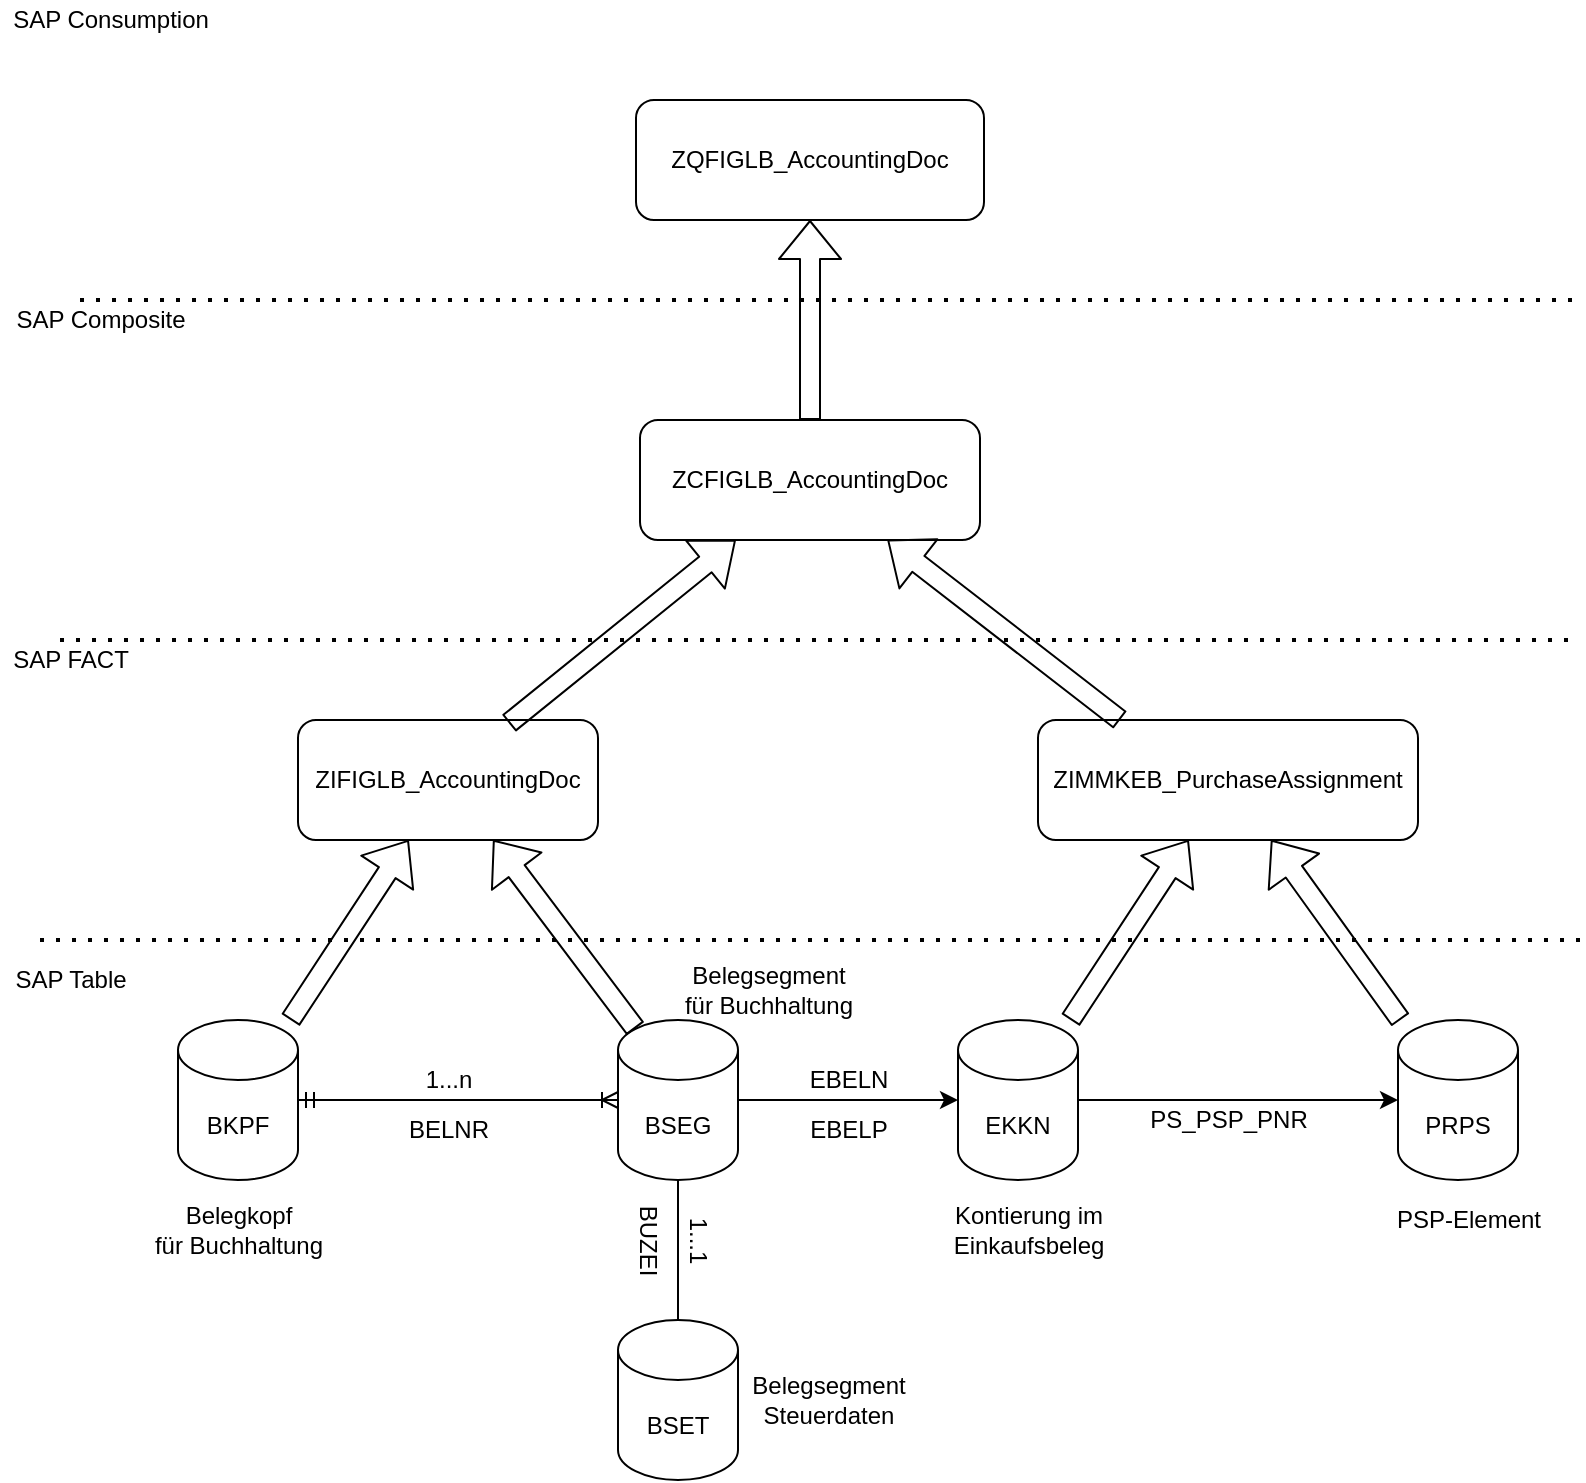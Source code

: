 <mxfile version="14.6.5" type="github">
  <diagram id="bVlrGydBAIIaootNTzmG" name="Page-1">
    <mxGraphModel dx="1038" dy="539" grid="1" gridSize="10" guides="1" tooltips="1" connect="1" arrows="1" fold="1" page="1" pageScale="1" pageWidth="827" pageHeight="1169" math="0" shadow="0">
      <root>
        <mxCell id="0" />
        <mxCell id="1" parent="0" />
        <mxCell id="0x4nhcebt7O5hJBVqaJ_-1" value="" style="endArrow=none;dashed=1;html=1;dashPattern=1 3;strokeWidth=2;" edge="1" parent="1">
          <mxGeometry width="50" height="50" relative="1" as="geometry">
            <mxPoint x="50" y="500" as="sourcePoint" />
            <mxPoint x="820" y="500" as="targetPoint" />
          </mxGeometry>
        </mxCell>
        <mxCell id="0x4nhcebt7O5hJBVqaJ_-2" value="SAP Table" style="text;html=1;resizable=0;autosize=1;align=center;verticalAlign=middle;points=[];fillColor=none;strokeColor=none;rounded=0;" vertex="1" parent="1">
          <mxGeometry x="30" y="510" width="70" height="20" as="geometry" />
        </mxCell>
        <mxCell id="0x4nhcebt7O5hJBVqaJ_-3" value="SAP FACT" style="text;html=1;resizable=0;autosize=1;align=center;verticalAlign=middle;points=[];fillColor=none;strokeColor=none;rounded=0;" vertex="1" parent="1">
          <mxGeometry x="30" y="350" width="70" height="20" as="geometry" />
        </mxCell>
        <mxCell id="0x4nhcebt7O5hJBVqaJ_-4" value="" style="endArrow=none;dashed=1;html=1;dashPattern=1 3;strokeWidth=2;" edge="1" parent="1">
          <mxGeometry width="50" height="50" relative="1" as="geometry">
            <mxPoint x="60" y="350" as="sourcePoint" />
            <mxPoint x="820" y="350" as="targetPoint" />
          </mxGeometry>
        </mxCell>
        <mxCell id="0x4nhcebt7O5hJBVqaJ_-5" value="SAP Composite" style="text;html=1;resizable=0;autosize=1;align=center;verticalAlign=middle;points=[];fillColor=none;strokeColor=none;rounded=0;" vertex="1" parent="1">
          <mxGeometry x="30" y="180" width="100" height="20" as="geometry" />
        </mxCell>
        <mxCell id="0x4nhcebt7O5hJBVqaJ_-6" value="" style="endArrow=none;dashed=1;html=1;dashPattern=1 3;strokeWidth=2;" edge="1" parent="1">
          <mxGeometry width="50" height="50" relative="1" as="geometry">
            <mxPoint x="70" y="180" as="sourcePoint" />
            <mxPoint x="820" y="180" as="targetPoint" />
          </mxGeometry>
        </mxCell>
        <mxCell id="0x4nhcebt7O5hJBVqaJ_-7" value="BKPF" style="shape=cylinder3;whiteSpace=wrap;html=1;boundedLbl=1;backgroundOutline=1;size=15;" vertex="1" parent="1">
          <mxGeometry x="119" y="540" width="60" height="80" as="geometry" />
        </mxCell>
        <mxCell id="0x4nhcebt7O5hJBVqaJ_-8" value="BSEG" style="shape=cylinder3;whiteSpace=wrap;html=1;boundedLbl=1;backgroundOutline=1;size=15;" vertex="1" parent="1">
          <mxGeometry x="339" y="540" width="60" height="80" as="geometry" />
        </mxCell>
        <mxCell id="0x4nhcebt7O5hJBVqaJ_-9" value="ZIFIGLB_AccountingDoc" style="rounded=1;whiteSpace=wrap;html=1;" vertex="1" parent="1">
          <mxGeometry x="179" y="390" width="150" height="60" as="geometry" />
        </mxCell>
        <mxCell id="0x4nhcebt7O5hJBVqaJ_-10" value="" style="shape=flexArrow;endArrow=classic;html=1;" edge="1" parent="1" source="0x4nhcebt7O5hJBVqaJ_-7" target="0x4nhcebt7O5hJBVqaJ_-9">
          <mxGeometry width="50" height="50" relative="1" as="geometry">
            <mxPoint x="330" y="550" as="sourcePoint" />
            <mxPoint x="380" y="500" as="targetPoint" />
          </mxGeometry>
        </mxCell>
        <mxCell id="0x4nhcebt7O5hJBVqaJ_-11" value="" style="shape=flexArrow;endArrow=classic;html=1;exitX=0.145;exitY=0;exitDx=0;exitDy=4.35;exitPerimeter=0;" edge="1" parent="1" source="0x4nhcebt7O5hJBVqaJ_-8" target="0x4nhcebt7O5hJBVqaJ_-9">
          <mxGeometry width="50" height="50" relative="1" as="geometry">
            <mxPoint x="420" y="510" as="sourcePoint" />
            <mxPoint x="470" y="460" as="targetPoint" />
          </mxGeometry>
        </mxCell>
        <mxCell id="0x4nhcebt7O5hJBVqaJ_-12" value="" style="edgeStyle=entityRelationEdgeStyle;fontSize=12;html=1;endArrow=ERoneToMany;startArrow=ERmandOne;" edge="1" parent="1" source="0x4nhcebt7O5hJBVqaJ_-7" target="0x4nhcebt7O5hJBVqaJ_-8">
          <mxGeometry width="100" height="100" relative="1" as="geometry">
            <mxPoint x="280" y="760" as="sourcePoint" />
            <mxPoint x="380" y="660" as="targetPoint" />
          </mxGeometry>
        </mxCell>
        <mxCell id="0x4nhcebt7O5hJBVqaJ_-13" value="EKKN" style="shape=cylinder3;whiteSpace=wrap;html=1;boundedLbl=1;backgroundOutline=1;size=15;" vertex="1" parent="1">
          <mxGeometry x="509" y="540" width="60" height="80" as="geometry" />
        </mxCell>
        <mxCell id="0x4nhcebt7O5hJBVqaJ_-14" value="ZIMMKEB_PurchaseAssignment" style="rounded=1;whiteSpace=wrap;html=1;" vertex="1" parent="1">
          <mxGeometry x="549" y="390" width="190" height="60" as="geometry" />
        </mxCell>
        <mxCell id="0x4nhcebt7O5hJBVqaJ_-15" value="" style="shape=flexArrow;endArrow=classic;html=1;" edge="1" parent="1" source="0x4nhcebt7O5hJBVqaJ_-13" target="0x4nhcebt7O5hJBVqaJ_-14">
          <mxGeometry width="50" height="50" relative="1" as="geometry">
            <mxPoint x="630" y="500" as="sourcePoint" />
            <mxPoint x="680" y="450" as="targetPoint" />
          </mxGeometry>
        </mxCell>
        <mxCell id="0x4nhcebt7O5hJBVqaJ_-16" value="PRPS" style="shape=cylinder3;whiteSpace=wrap;html=1;boundedLbl=1;backgroundOutline=1;size=15;" vertex="1" parent="1">
          <mxGeometry x="729" y="540" width="60" height="80" as="geometry" />
        </mxCell>
        <mxCell id="0x4nhcebt7O5hJBVqaJ_-17" value="" style="shape=flexArrow;endArrow=classic;html=1;" edge="1" parent="1" source="0x4nhcebt7O5hJBVqaJ_-16" target="0x4nhcebt7O5hJBVqaJ_-14">
          <mxGeometry width="50" height="50" relative="1" as="geometry">
            <mxPoint x="679" y="540" as="sourcePoint" />
            <mxPoint x="729" y="490" as="targetPoint" />
          </mxGeometry>
        </mxCell>
        <mxCell id="0x4nhcebt7O5hJBVqaJ_-18" value="ZCFIGLB_AccountingDoc" style="rounded=1;whiteSpace=wrap;html=1;" vertex="1" parent="1">
          <mxGeometry x="350" y="240" width="170" height="60" as="geometry" />
        </mxCell>
        <mxCell id="0x4nhcebt7O5hJBVqaJ_-19" value="" style="shape=flexArrow;endArrow=classic;html=1;exitX=0.703;exitY=0.027;exitDx=0;exitDy=0;exitPerimeter=0;" edge="1" parent="1" source="0x4nhcebt7O5hJBVqaJ_-9" target="0x4nhcebt7O5hJBVqaJ_-18">
          <mxGeometry width="50" height="50" relative="1" as="geometry">
            <mxPoint x="270" y="370" as="sourcePoint" />
            <mxPoint x="354.5" y="300" as="targetPoint" />
          </mxGeometry>
        </mxCell>
        <mxCell id="0x4nhcebt7O5hJBVqaJ_-20" value="" style="shape=flexArrow;endArrow=classic;html=1;exitX=0.216;exitY=0;exitDx=0;exitDy=0;exitPerimeter=0;" edge="1" parent="1" source="0x4nhcebt7O5hJBVqaJ_-14" target="0x4nhcebt7O5hJBVqaJ_-18">
          <mxGeometry width="50" height="50" relative="1" as="geometry">
            <mxPoint x="609" y="360" as="sourcePoint" />
            <mxPoint x="659" y="310" as="targetPoint" />
          </mxGeometry>
        </mxCell>
        <mxCell id="0x4nhcebt7O5hJBVqaJ_-21" value="ZQFIGLB_AccountingDoc" style="rounded=1;whiteSpace=wrap;html=1;" vertex="1" parent="1">
          <mxGeometry x="348" y="80" width="174" height="60" as="geometry" />
        </mxCell>
        <mxCell id="0x4nhcebt7O5hJBVqaJ_-22" value="" style="shape=flexArrow;endArrow=classic;html=1;" edge="1" parent="1" source="0x4nhcebt7O5hJBVqaJ_-18" target="0x4nhcebt7O5hJBVqaJ_-21">
          <mxGeometry width="50" height="50" relative="1" as="geometry">
            <mxPoint x="570" y="200" as="sourcePoint" />
            <mxPoint x="620" y="150" as="targetPoint" />
          </mxGeometry>
        </mxCell>
        <mxCell id="0x4nhcebt7O5hJBVqaJ_-23" value="" style="endArrow=classic;html=1;entryX=0;entryY=0.5;entryDx=0;entryDy=0;entryPerimeter=0;" edge="1" parent="1" target="0x4nhcebt7O5hJBVqaJ_-13">
          <mxGeometry width="50" height="50" relative="1" as="geometry">
            <mxPoint x="399" y="580" as="sourcePoint" />
            <mxPoint x="500" y="580" as="targetPoint" />
            <Array as="points">
              <mxPoint x="470" y="580" />
            </Array>
          </mxGeometry>
        </mxCell>
        <mxCell id="0x4nhcebt7O5hJBVqaJ_-24" value="EBELN" style="text;html=1;align=center;verticalAlign=middle;resizable=0;points=[];autosize=1;strokeColor=none;" vertex="1" parent="1">
          <mxGeometry x="429" y="560" width="50" height="20" as="geometry" />
        </mxCell>
        <mxCell id="0x4nhcebt7O5hJBVqaJ_-25" value="EBELP" style="text;html=1;align=center;verticalAlign=middle;resizable=0;points=[];autosize=1;strokeColor=none;" vertex="1" parent="1">
          <mxGeometry x="429" y="585" width="50" height="20" as="geometry" />
        </mxCell>
        <mxCell id="0x4nhcebt7O5hJBVqaJ_-26" value="" style="endArrow=classic;html=1;" edge="1" parent="1">
          <mxGeometry width="50" height="50" relative="1" as="geometry">
            <mxPoint x="569" y="580" as="sourcePoint" />
            <mxPoint x="729" y="580" as="targetPoint" />
          </mxGeometry>
        </mxCell>
        <mxCell id="0x4nhcebt7O5hJBVqaJ_-27" value="PS_PSP_PNR" style="text;html=1;align=center;verticalAlign=middle;resizable=0;points=[];autosize=1;strokeColor=none;" vertex="1" parent="1">
          <mxGeometry x="599" y="580" width="90" height="20" as="geometry" />
        </mxCell>
        <mxCell id="0x4nhcebt7O5hJBVqaJ_-28" value="Belegsegment&lt;br&gt;für Buchhaltung" style="text;html=1;align=center;verticalAlign=middle;resizable=0;points=[];autosize=1;strokeColor=none;" vertex="1" parent="1">
          <mxGeometry x="364" y="510" width="100" height="30" as="geometry" />
        </mxCell>
        <mxCell id="0x4nhcebt7O5hJBVqaJ_-29" value="Belegkopf&lt;br&gt;für Buchhaltung" style="text;html=1;align=center;verticalAlign=middle;resizable=0;points=[];autosize=1;strokeColor=none;" vertex="1" parent="1">
          <mxGeometry x="99" y="630" width="100" height="30" as="geometry" />
        </mxCell>
        <mxCell id="0x4nhcebt7O5hJBVqaJ_-30" value="Kontierung im&lt;br&gt;Einkaufsbeleg" style="text;html=1;align=center;verticalAlign=middle;resizable=0;points=[];autosize=1;strokeColor=none;" vertex="1" parent="1">
          <mxGeometry x="499" y="630" width="90" height="30" as="geometry" />
        </mxCell>
        <mxCell id="0x4nhcebt7O5hJBVqaJ_-31" value="PSP-Element" style="text;html=1;align=center;verticalAlign=middle;resizable=0;points=[];autosize=1;strokeColor=none;" vertex="1" parent="1">
          <mxGeometry x="719" y="630" width="90" height="20" as="geometry" />
        </mxCell>
        <mxCell id="0x4nhcebt7O5hJBVqaJ_-32" value="BELNR" style="text;html=1;align=center;verticalAlign=middle;resizable=0;points=[];autosize=1;strokeColor=none;" vertex="1" parent="1">
          <mxGeometry x="224" y="585" width="60" height="20" as="geometry" />
        </mxCell>
        <mxCell id="0x4nhcebt7O5hJBVqaJ_-33" value="1...n" style="text;html=1;align=center;verticalAlign=middle;resizable=0;points=[];autosize=1;strokeColor=none;" vertex="1" parent="1">
          <mxGeometry x="234" y="560" width="40" height="20" as="geometry" />
        </mxCell>
        <mxCell id="0x4nhcebt7O5hJBVqaJ_-34" value="SAP Consumption" style="text;html=1;resizable=0;autosize=1;align=center;verticalAlign=middle;points=[];fillColor=none;strokeColor=none;rounded=0;" vertex="1" parent="1">
          <mxGeometry x="30" y="30" width="110" height="20" as="geometry" />
        </mxCell>
        <mxCell id="0x4nhcebt7O5hJBVqaJ_-35" value="BSET" style="shape=cylinder3;whiteSpace=wrap;html=1;boundedLbl=1;backgroundOutline=1;size=15;" vertex="1" parent="1">
          <mxGeometry x="339" y="690" width="60" height="80" as="geometry" />
        </mxCell>
        <mxCell id="0x4nhcebt7O5hJBVqaJ_-37" value="" style="endArrow=none;html=1;rounded=0;exitX=0.5;exitY=1;exitDx=0;exitDy=0;exitPerimeter=0;" edge="1" parent="1" source="0x4nhcebt7O5hJBVqaJ_-8" target="0x4nhcebt7O5hJBVqaJ_-35">
          <mxGeometry relative="1" as="geometry">
            <mxPoint x="90" y="690" as="sourcePoint" />
            <mxPoint x="250" y="690" as="targetPoint" />
          </mxGeometry>
        </mxCell>
        <mxCell id="0x4nhcebt7O5hJBVqaJ_-38" value="1...1" style="text;html=1;align=center;verticalAlign=middle;resizable=0;points=[];autosize=1;strokeColor=none;rotation=90;" vertex="1" parent="1">
          <mxGeometry x="359" y="640" width="40" height="20" as="geometry" />
        </mxCell>
        <mxCell id="0x4nhcebt7O5hJBVqaJ_-39" value="BUZEI" style="text;html=1;align=center;verticalAlign=middle;resizable=0;points=[];autosize=1;strokeColor=none;rotation=90;" vertex="1" parent="1">
          <mxGeometry x="329" y="640" width="50" height="20" as="geometry" />
        </mxCell>
        <mxCell id="0x4nhcebt7O5hJBVqaJ_-41" value="Belegsegment &lt;br&gt;Steuerdaten" style="text;html=1;align=center;verticalAlign=middle;resizable=0;points=[];autosize=1;strokeColor=none;" vertex="1" parent="1">
          <mxGeometry x="399" y="715" width="90" height="30" as="geometry" />
        </mxCell>
      </root>
    </mxGraphModel>
  </diagram>
</mxfile>
